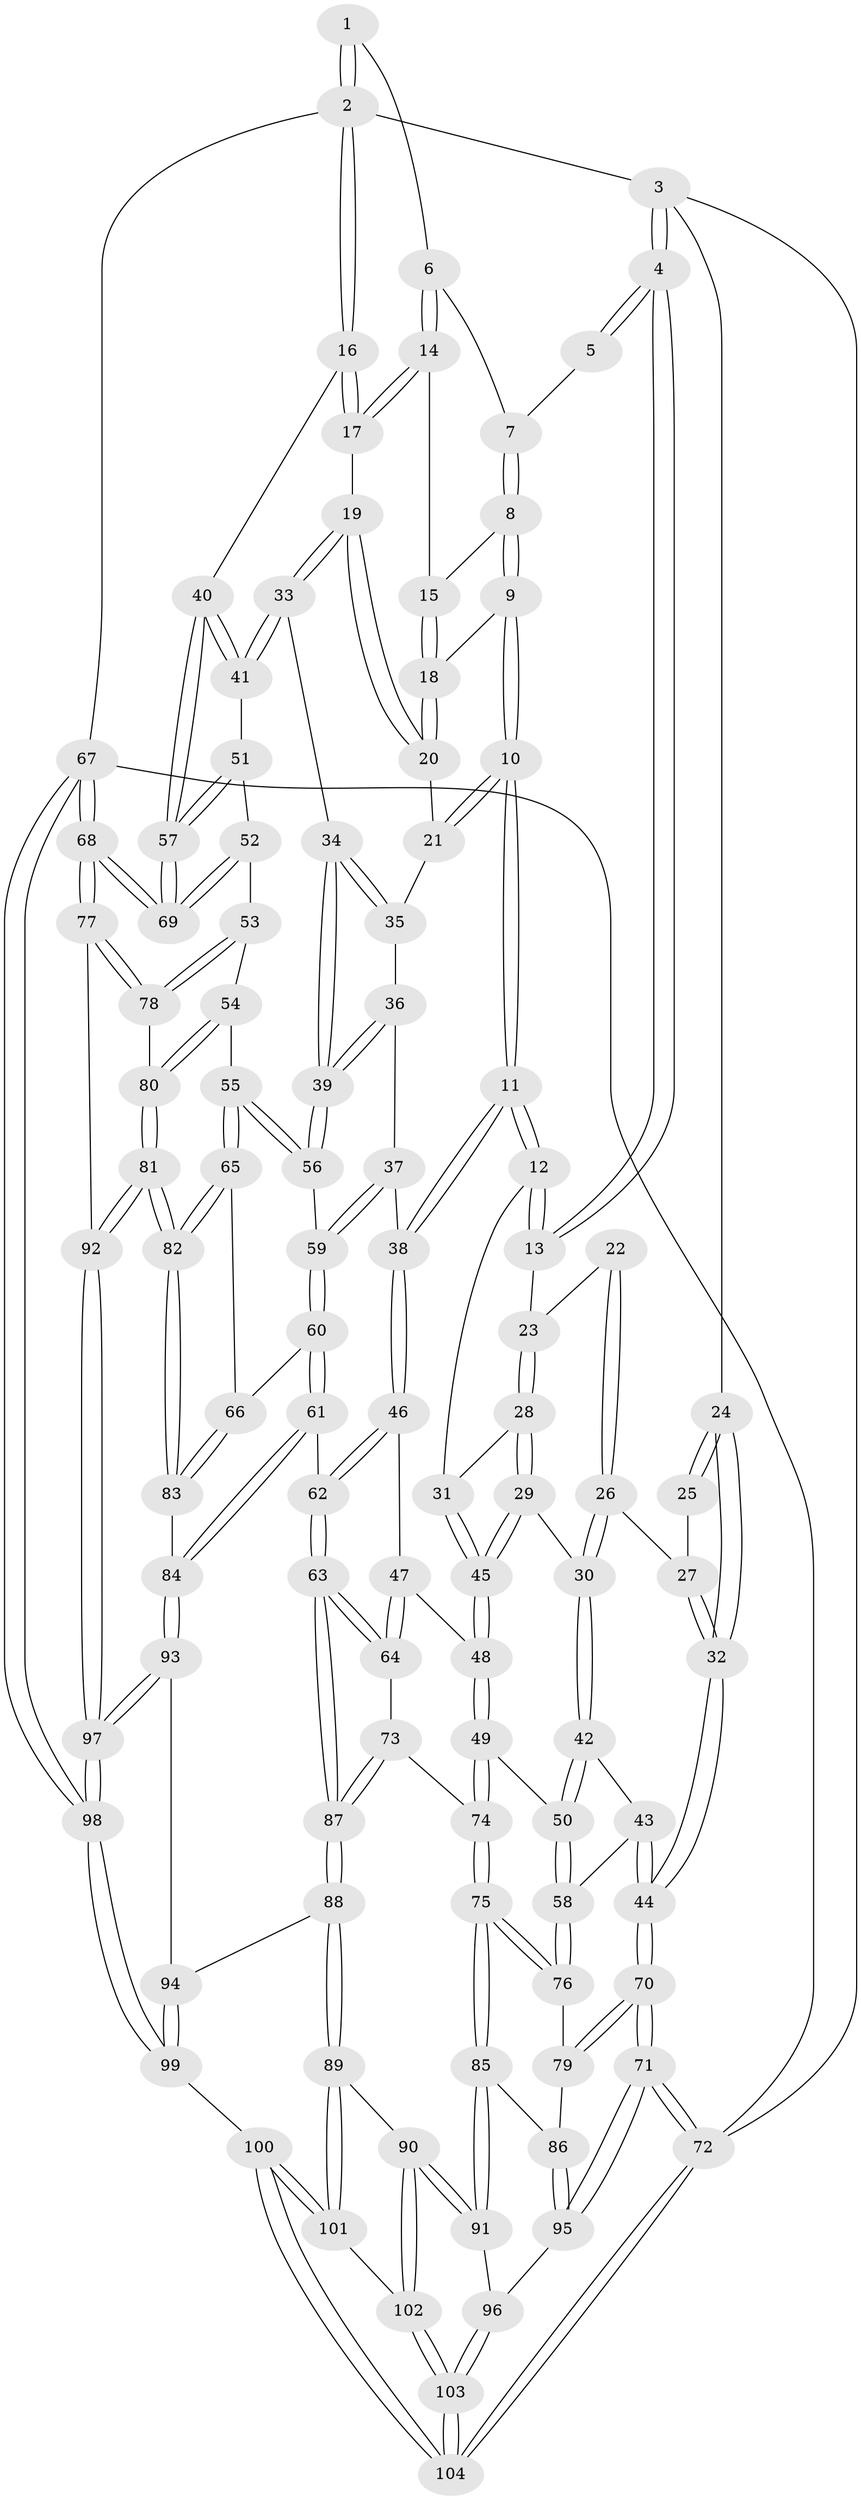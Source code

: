 // Generated by graph-tools (version 1.1) at 2025/51/03/09/25 03:51:00]
// undirected, 104 vertices, 257 edges
graph export_dot {
graph [start="1"]
  node [color=gray90,style=filled];
  1 [pos="+0.899507389989937+0"];
  2 [pos="+1+0"];
  3 [pos="+0+0"];
  4 [pos="+0.4823879904185743+0"];
  5 [pos="+0.5459419569551394+0"];
  6 [pos="+0.8849572044520928+0.08372401145173373"];
  7 [pos="+0.5983083453064845+0"];
  8 [pos="+0.6730738707145295+0.08990851191134905"];
  9 [pos="+0.672023023508514+0.10570802583153491"];
  10 [pos="+0.6095473086712184+0.277763777731664"];
  11 [pos="+0.5233935114665066+0.2990962648877984"];
  12 [pos="+0.48261497944076126+0.2816505594433401"];
  13 [pos="+0.4078038517666465+0.10022699804512876"];
  14 [pos="+0.8907900713301931+0.12274725726664187"];
  15 [pos="+0.7949223120555661+0.11922355749816914"];
  16 [pos="+1+0.23724142123612535"];
  17 [pos="+0.9578189946432796+0.20736129120775093"];
  18 [pos="+0.7490567481499532+0.2121916781788182"];
  19 [pos="+0.8567532927810709+0.28623455121169833"];
  20 [pos="+0.761165716450033+0.24933283687857785"];
  21 [pos="+0.6125137404526484+0.2788192939232456"];
  22 [pos="+0.13756612230755447+0.13688023431114568"];
  23 [pos="+0.3142320453966155+0.1407822987773569"];
  24 [pos="+0+0"];
  25 [pos="+0.11675698833009535+0.12309438021063038"];
  26 [pos="+0.17775201745715627+0.3254878439123668"];
  27 [pos="+0.06949866745883555+0.3188257477173682"];
  28 [pos="+0.25482647521470364+0.3128671342285474"];
  29 [pos="+0.23075781105563792+0.3363529398542019"];
  30 [pos="+0.18553997310525525+0.33291817436501997"];
  31 [pos="+0.48170748269742864+0.2823590591449132"];
  32 [pos="+0+0.33783532842151176"];
  33 [pos="+0.8299962671201162+0.35929913714118"];
  34 [pos="+0.8223600565548803+0.3677210507293656"];
  35 [pos="+0.6554786997852655+0.32356169125007406"];
  36 [pos="+0.6702295090082813+0.3662994120736435"];
  37 [pos="+0.6299800147494133+0.4851979586373617"];
  38 [pos="+0.5559172284292275+0.4389763677650975"];
  39 [pos="+0.7746049206351161+0.46689930190531903"];
  40 [pos="+1+0.2712991827762551"];
  41 [pos="+0.9346190078945789+0.43728597282967135"];
  42 [pos="+0.1502287961965139+0.40783348183712337"];
  43 [pos="+0+0.4439277463506958"];
  44 [pos="+0+0.3902011703903703"];
  45 [pos="+0.33765416875105286+0.4692991663424294"];
  46 [pos="+0.488568143838082+0.5040517941062662"];
  47 [pos="+0.3633334126050707+0.49121951829502114"];
  48 [pos="+0.33783661739123827+0.4823728459217028"];
  49 [pos="+0.31589928165100867+0.5102040110788243"];
  50 [pos="+0.16825964872934043+0.5107072413486542"];
  51 [pos="+0.9327277062252857+0.4614343086711529"];
  52 [pos="+0.9120473336387142+0.5408473061917525"];
  53 [pos="+0.893164061594643+0.5466198248169436"];
  54 [pos="+0.8151324091029805+0.5430215492254971"];
  55 [pos="+0.8080871738161164+0.5403327671395521"];
  56 [pos="+0.7706266130546631+0.4848668831330159"];
  57 [pos="+1+0.5217949670084181"];
  58 [pos="+0.12659090158272487+0.5489999448510349"];
  59 [pos="+0.6463418646585125+0.5012576068848053"];
  60 [pos="+0.6116917053492749+0.6019531383001665"];
  61 [pos="+0.5850870493306715+0.6272425281871516"];
  62 [pos="+0.5240809599535335+0.6254500759540187"];
  63 [pos="+0.49547151793097+0.6438028403339734"];
  64 [pos="+0.46353036342392034+0.6271669616149506"];
  65 [pos="+0.7710190652448127+0.5963657294393544"];
  66 [pos="+0.7008275369645022+0.6262936401998552"];
  67 [pos="+1+1"];
  68 [pos="+1+0.741060178076364"];
  69 [pos="+1+0.6142467680696326"];
  70 [pos="+0+0.5762557861755403"];
  71 [pos="+0+1"];
  72 [pos="+0+1"];
  73 [pos="+0.3117513255087428+0.6162049025076652"];
  74 [pos="+0.30828865678954614+0.6138114269931112"];
  75 [pos="+0.2181178282818197+0.6897129531168227"];
  76 [pos="+0.12042297766658734+0.5844905028779048"];
  77 [pos="+1+0.7515317368724331"];
  78 [pos="+0.9143721114984519+0.6529501020192204"];
  79 [pos="+0.05821974264493963+0.6209143705937209"];
  80 [pos="+0.854147584107933+0.6761186488018693"];
  81 [pos="+0.812929958178106+0.7937689760478541"];
  82 [pos="+0.7715237264604012+0.7619363632679667"];
  83 [pos="+0.7131330380376426+0.7445317958037709"];
  84 [pos="+0.6371782248584303+0.7458163098882109"];
  85 [pos="+0.21356050768383317+0.7164803878984508"];
  86 [pos="+0.06275746164905964+0.7224826598138318"];
  87 [pos="+0.4354318997391136+0.772258254717244"];
  88 [pos="+0.4350726749215702+0.7853801205757538"];
  89 [pos="+0.43317906027028813+0.7877513406019039"];
  90 [pos="+0.2987306529321532+0.8453205488310435"];
  91 [pos="+0.23828586958258477+0.8190906228494936"];
  92 [pos="+0.8277339876022366+0.8170349443247068"];
  93 [pos="+0.6150670504168351+0.7727967708649838"];
  94 [pos="+0.5417901511390619+0.7983559552234348"];
  95 [pos="+0+0.9904655697314217"];
  96 [pos="+0.15726680523151876+0.8649388193606748"];
  97 [pos="+0.7468693528601685+1"];
  98 [pos="+0.7453288405186743+1"];
  99 [pos="+0.6569872872721916+1"];
  100 [pos="+0.6389091445666797+1"];
  101 [pos="+0.4908188208042282+0.9538699947330845"];
  102 [pos="+0.31418515389493784+0.9243912462676932"];
  103 [pos="+0.3040067362160707+1"];
  104 [pos="+0.3066061158253187+1"];
  1 -- 2;
  1 -- 2;
  1 -- 6;
  2 -- 3;
  2 -- 16;
  2 -- 16;
  2 -- 67;
  3 -- 4;
  3 -- 4;
  3 -- 24;
  3 -- 72;
  4 -- 5;
  4 -- 5;
  4 -- 13;
  4 -- 13;
  5 -- 7;
  6 -- 7;
  6 -- 14;
  6 -- 14;
  7 -- 8;
  7 -- 8;
  8 -- 9;
  8 -- 9;
  8 -- 15;
  9 -- 10;
  9 -- 10;
  9 -- 18;
  10 -- 11;
  10 -- 11;
  10 -- 21;
  10 -- 21;
  11 -- 12;
  11 -- 12;
  11 -- 38;
  11 -- 38;
  12 -- 13;
  12 -- 13;
  12 -- 31;
  13 -- 23;
  14 -- 15;
  14 -- 17;
  14 -- 17;
  15 -- 18;
  15 -- 18;
  16 -- 17;
  16 -- 17;
  16 -- 40;
  17 -- 19;
  18 -- 20;
  18 -- 20;
  19 -- 20;
  19 -- 20;
  19 -- 33;
  19 -- 33;
  20 -- 21;
  21 -- 35;
  22 -- 23;
  22 -- 26;
  22 -- 26;
  23 -- 28;
  23 -- 28;
  24 -- 25;
  24 -- 25;
  24 -- 32;
  24 -- 32;
  25 -- 27;
  26 -- 27;
  26 -- 30;
  26 -- 30;
  27 -- 32;
  27 -- 32;
  28 -- 29;
  28 -- 29;
  28 -- 31;
  29 -- 30;
  29 -- 45;
  29 -- 45;
  30 -- 42;
  30 -- 42;
  31 -- 45;
  31 -- 45;
  32 -- 44;
  32 -- 44;
  33 -- 34;
  33 -- 41;
  33 -- 41;
  34 -- 35;
  34 -- 35;
  34 -- 39;
  34 -- 39;
  35 -- 36;
  36 -- 37;
  36 -- 39;
  36 -- 39;
  37 -- 38;
  37 -- 59;
  37 -- 59;
  38 -- 46;
  38 -- 46;
  39 -- 56;
  39 -- 56;
  40 -- 41;
  40 -- 41;
  40 -- 57;
  40 -- 57;
  41 -- 51;
  42 -- 43;
  42 -- 50;
  42 -- 50;
  43 -- 44;
  43 -- 44;
  43 -- 58;
  44 -- 70;
  44 -- 70;
  45 -- 48;
  45 -- 48;
  46 -- 47;
  46 -- 62;
  46 -- 62;
  47 -- 48;
  47 -- 64;
  47 -- 64;
  48 -- 49;
  48 -- 49;
  49 -- 50;
  49 -- 74;
  49 -- 74;
  50 -- 58;
  50 -- 58;
  51 -- 52;
  51 -- 57;
  51 -- 57;
  52 -- 53;
  52 -- 69;
  52 -- 69;
  53 -- 54;
  53 -- 78;
  53 -- 78;
  54 -- 55;
  54 -- 80;
  54 -- 80;
  55 -- 56;
  55 -- 56;
  55 -- 65;
  55 -- 65;
  56 -- 59;
  57 -- 69;
  57 -- 69;
  58 -- 76;
  58 -- 76;
  59 -- 60;
  59 -- 60;
  60 -- 61;
  60 -- 61;
  60 -- 66;
  61 -- 62;
  61 -- 84;
  61 -- 84;
  62 -- 63;
  62 -- 63;
  63 -- 64;
  63 -- 64;
  63 -- 87;
  63 -- 87;
  64 -- 73;
  65 -- 66;
  65 -- 82;
  65 -- 82;
  66 -- 83;
  66 -- 83;
  67 -- 68;
  67 -- 68;
  67 -- 98;
  67 -- 98;
  67 -- 72;
  68 -- 69;
  68 -- 69;
  68 -- 77;
  68 -- 77;
  70 -- 71;
  70 -- 71;
  70 -- 79;
  70 -- 79;
  71 -- 72;
  71 -- 72;
  71 -- 95;
  71 -- 95;
  72 -- 104;
  72 -- 104;
  73 -- 74;
  73 -- 87;
  73 -- 87;
  74 -- 75;
  74 -- 75;
  75 -- 76;
  75 -- 76;
  75 -- 85;
  75 -- 85;
  76 -- 79;
  77 -- 78;
  77 -- 78;
  77 -- 92;
  78 -- 80;
  79 -- 86;
  80 -- 81;
  80 -- 81;
  81 -- 82;
  81 -- 82;
  81 -- 92;
  81 -- 92;
  82 -- 83;
  82 -- 83;
  83 -- 84;
  84 -- 93;
  84 -- 93;
  85 -- 86;
  85 -- 91;
  85 -- 91;
  86 -- 95;
  86 -- 95;
  87 -- 88;
  87 -- 88;
  88 -- 89;
  88 -- 89;
  88 -- 94;
  89 -- 90;
  89 -- 101;
  89 -- 101;
  90 -- 91;
  90 -- 91;
  90 -- 102;
  90 -- 102;
  91 -- 96;
  92 -- 97;
  92 -- 97;
  93 -- 94;
  93 -- 97;
  93 -- 97;
  94 -- 99;
  94 -- 99;
  95 -- 96;
  96 -- 103;
  96 -- 103;
  97 -- 98;
  97 -- 98;
  98 -- 99;
  98 -- 99;
  99 -- 100;
  100 -- 101;
  100 -- 101;
  100 -- 104;
  100 -- 104;
  101 -- 102;
  102 -- 103;
  102 -- 103;
  103 -- 104;
  103 -- 104;
}
